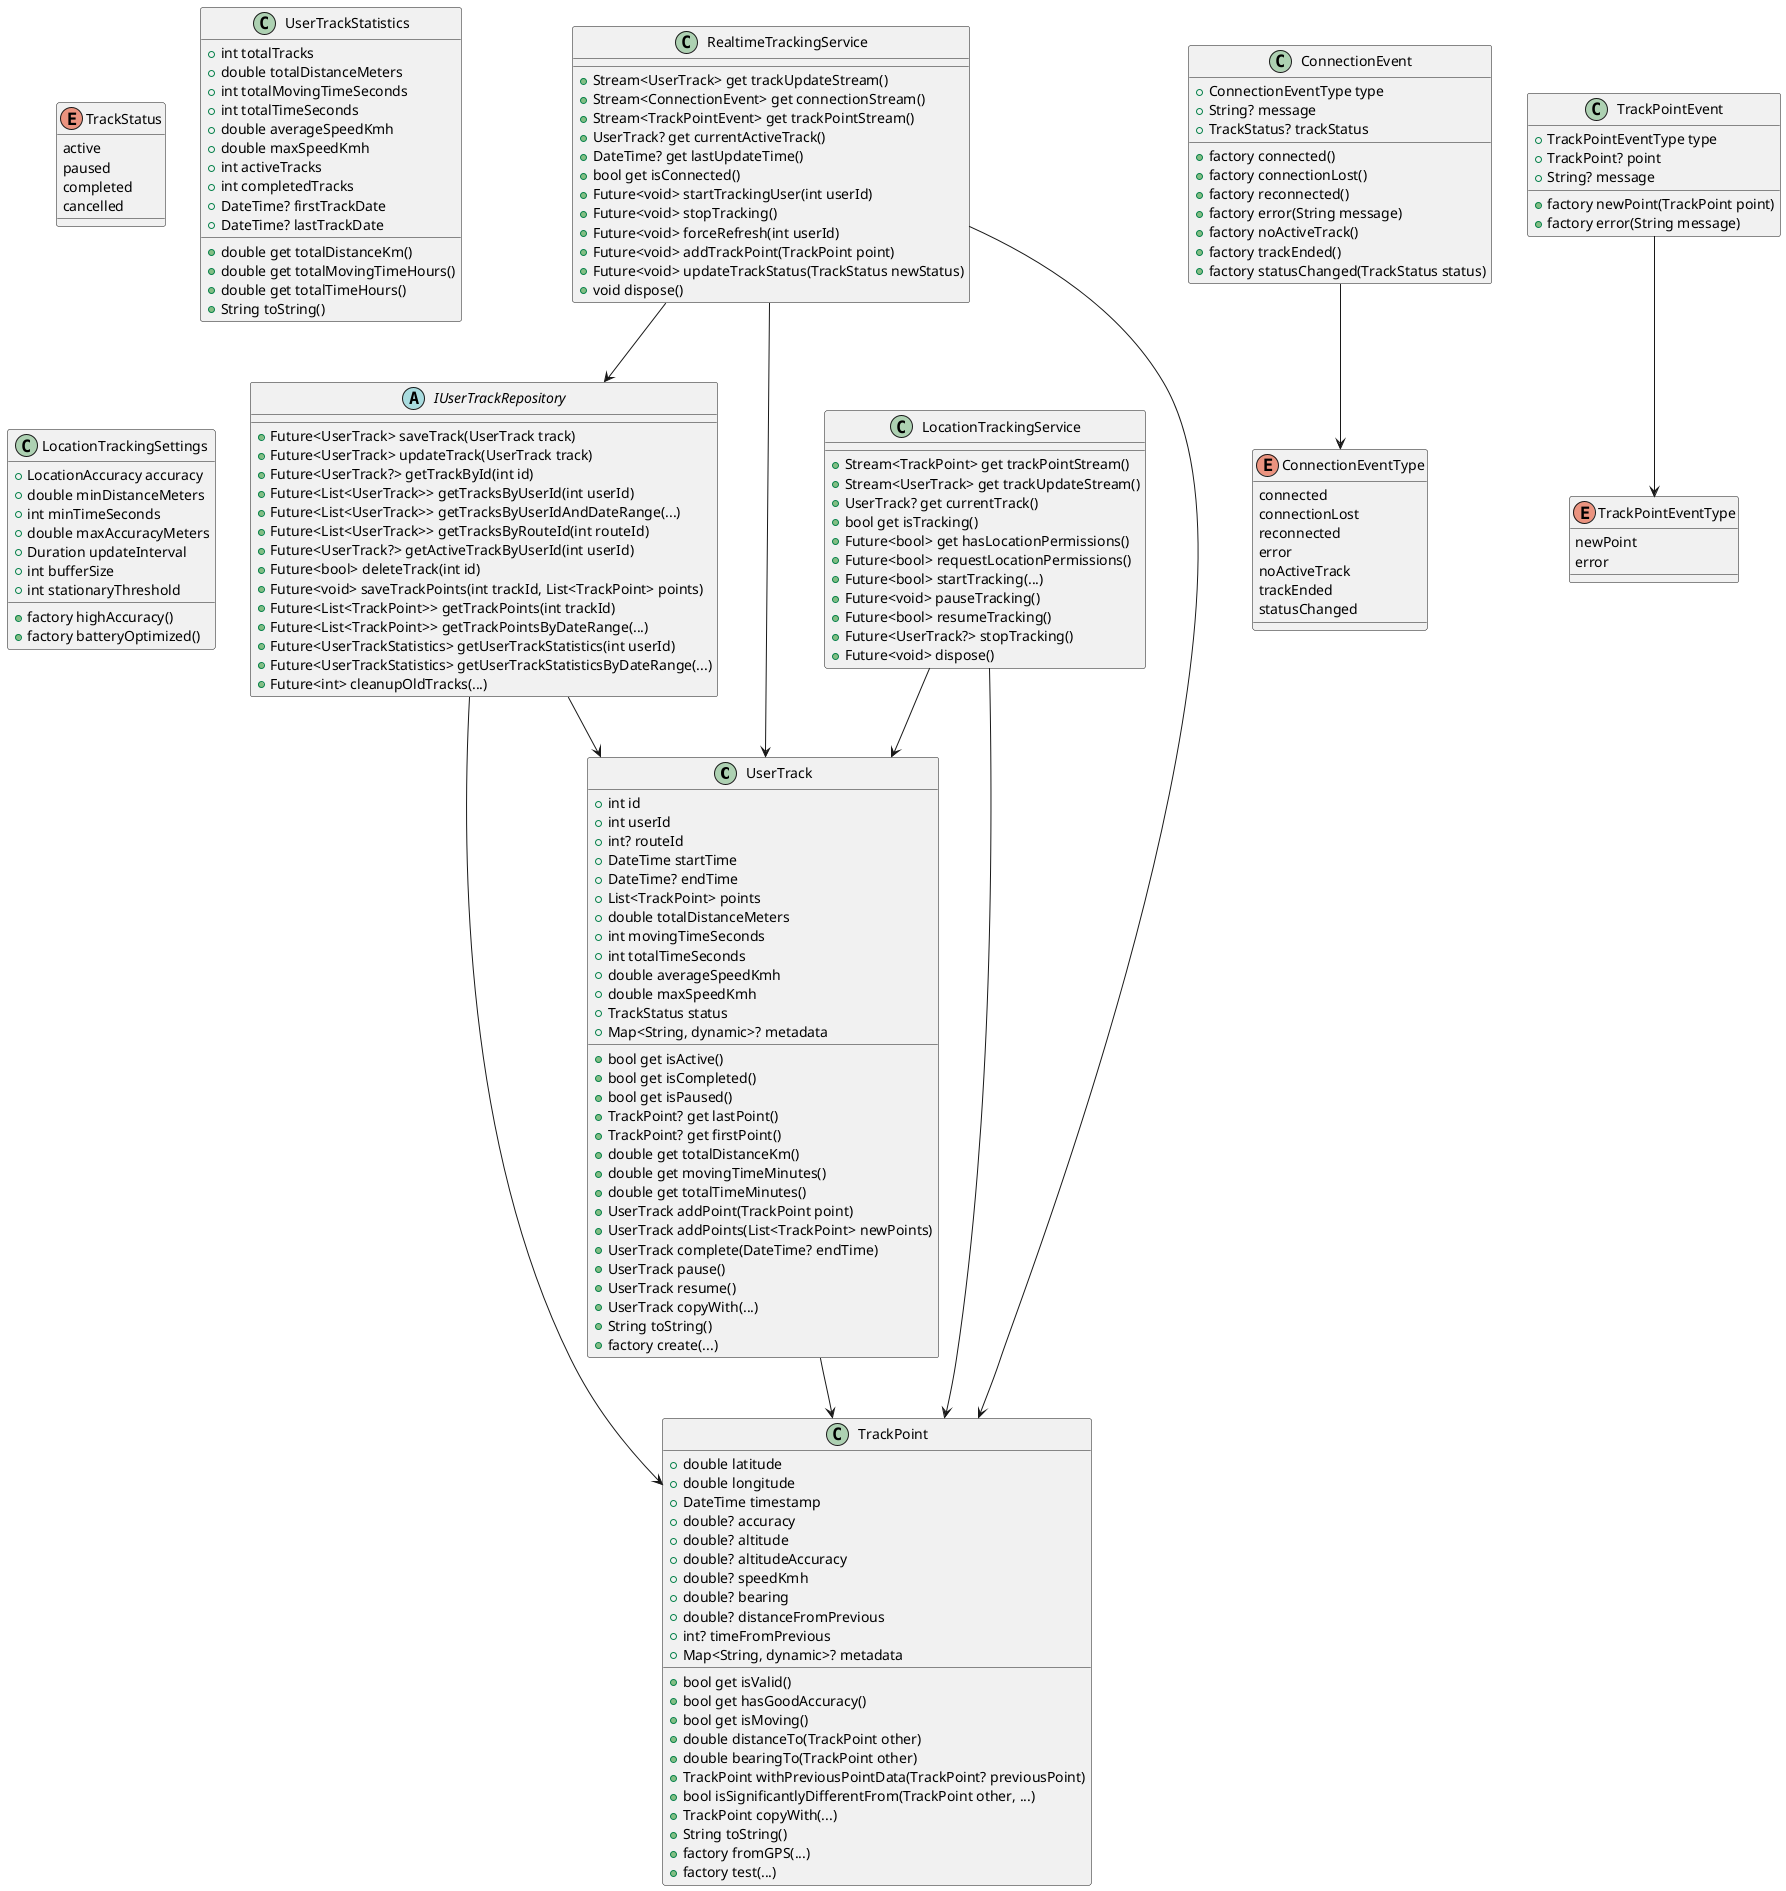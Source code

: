 @startuml

' UserTrack
class UserTrack {
  +int id
  +int userId
  +int? routeId
  +DateTime startTime
  +DateTime? endTime
  +List<TrackPoint> points
  +double totalDistanceMeters
  +int movingTimeSeconds
  +int totalTimeSeconds
  +double averageSpeedKmh
  +double maxSpeedKmh
  +TrackStatus status
  +Map<String, dynamic>? metadata
  +bool get isActive()
  +bool get isCompleted()
  +bool get isPaused()
  +TrackPoint? get lastPoint()
  +TrackPoint? get firstPoint()
  +double get totalDistanceKm()
  +double get movingTimeMinutes()
  +double get totalTimeMinutes()
  +UserTrack addPoint(TrackPoint point)
  +UserTrack addPoints(List<TrackPoint> newPoints)
  +UserTrack complete(DateTime? endTime)
  +UserTrack pause()
  +UserTrack resume()
  +UserTrack copyWith(...)
  +String toString()
  +factory create(...)
}

class TrackPoint {
  +double latitude
  +double longitude
  +DateTime timestamp
  +double? accuracy
  +double? altitude
  +double? altitudeAccuracy
  +double? speedKmh
  +double? bearing
  +double? distanceFromPrevious
  +int? timeFromPrevious
  +Map<String, dynamic>? metadata
  +bool get isValid()
  +bool get hasGoodAccuracy()
  +bool get isMoving()
  +double distanceTo(TrackPoint other)
  +double bearingTo(TrackPoint other)
  +TrackPoint withPreviousPointData(TrackPoint? previousPoint)
  +bool isSignificantlyDifferentFrom(TrackPoint other, ...)
  +TrackPoint copyWith(...)
  +String toString()
  +factory fromGPS(...)
  +factory test(...)
}

enum TrackStatus {
  active
  paused
  completed
  cancelled
}

abstract class IUserTrackRepository {
  +Future<UserTrack> saveTrack(UserTrack track)
  +Future<UserTrack> updateTrack(UserTrack track)
  +Future<UserTrack?> getTrackById(int id)
  +Future<List<UserTrack>> getTracksByUserId(int userId)
  +Future<List<UserTrack>> getTracksByUserIdAndDateRange(...)
  +Future<List<UserTrack>> getTracksByRouteId(int routeId)
  +Future<UserTrack?> getActiveTrackByUserId(int userId)
  +Future<bool> deleteTrack(int id)
  +Future<void> saveTrackPoints(int trackId, List<TrackPoint> points)
  +Future<List<TrackPoint>> getTrackPoints(int trackId)
  +Future<List<TrackPoint>> getTrackPointsByDateRange(...)
  +Future<UserTrackStatistics> getUserTrackStatistics(int userId)
  +Future<UserTrackStatistics> getUserTrackStatisticsByDateRange(...)
  +Future<int> cleanupOldTracks(...)
}

class UserTrackStatistics {
  +int totalTracks
  +double totalDistanceMeters
  +int totalMovingTimeSeconds
  +int totalTimeSeconds
  +double averageSpeedKmh
  +double maxSpeedKmh
  +int activeTracks
  +int completedTracks
  +DateTime? firstTrackDate
  +DateTime? lastTrackDate
  +double get totalDistanceKm()
  +double get totalMovingTimeHours()
  +double get totalTimeHours()
  +String toString()
}

class LocationTrackingService {
  +Stream<TrackPoint> get trackPointStream()
  +Stream<UserTrack> get trackUpdateStream()
  +UserTrack? get currentTrack()
  +bool get isTracking()
  +Future<bool> get hasLocationPermissions()
  +Future<bool> requestLocationPermissions()
  +Future<bool> startTracking(...)
  +Future<void> pauseTracking()
  +Future<bool> resumeTracking()
  +Future<UserTrack?> stopTracking()
  +Future<void> dispose()
}

class LocationTrackingSettings {
  +LocationAccuracy accuracy
  +double minDistanceMeters
  +int minTimeSeconds
  +double maxAccuracyMeters
  +Duration updateInterval
  +int bufferSize
  +int stationaryThreshold
  +factory highAccuracy()
  +factory batteryOptimized()
}

class RealtimeTrackingService {
  +Stream<UserTrack> get trackUpdateStream()
  +Stream<ConnectionEvent> get connectionStream()
  +Stream<TrackPointEvent> get trackPointStream()
  +UserTrack? get currentActiveTrack()
  +DateTime? get lastUpdateTime()
  +bool get isConnected()
  +Future<void> startTrackingUser(int userId)
  +Future<void> stopTracking()
  +Future<void> forceRefresh(int userId)
  +Future<void> addTrackPoint(TrackPoint point)
  +Future<void> updateTrackStatus(TrackStatus newStatus)
  +void dispose()
}

class ConnectionEvent {
  +ConnectionEventType type
  +String? message
  +TrackStatus? trackStatus
  +factory connected()
  +factory connectionLost()
  +factory reconnected()
  +factory error(String message)
  +factory noActiveTrack()
  +factory trackEnded()
  +factory statusChanged(TrackStatus status)
}

enum ConnectionEventType {
  connected
  connectionLost
  reconnected
  error
  noActiveTrack
  trackEnded
  statusChanged
}

class TrackPointEvent {
  +TrackPointEventType type
  +TrackPoint? point
  +String? message
  +factory newPoint(TrackPoint point)
  +factory error(String message)
}

enum TrackPointEventType {
  newPoint
  error
}

' Связи
UserTrack --> TrackPoint
IUserTrackRepository --> UserTrack
IUserTrackRepository --> TrackPoint
LocationTrackingService --> TrackPoint
LocationTrackingService --> UserTrack
RealtimeTrackingService --> UserTrack
RealtimeTrackingService --> TrackPoint
RealtimeTrackingService --> IUserTrackRepository
ConnectionEvent --> ConnectionEventType
TrackPointEvent --> TrackPointEventType

@enduml
